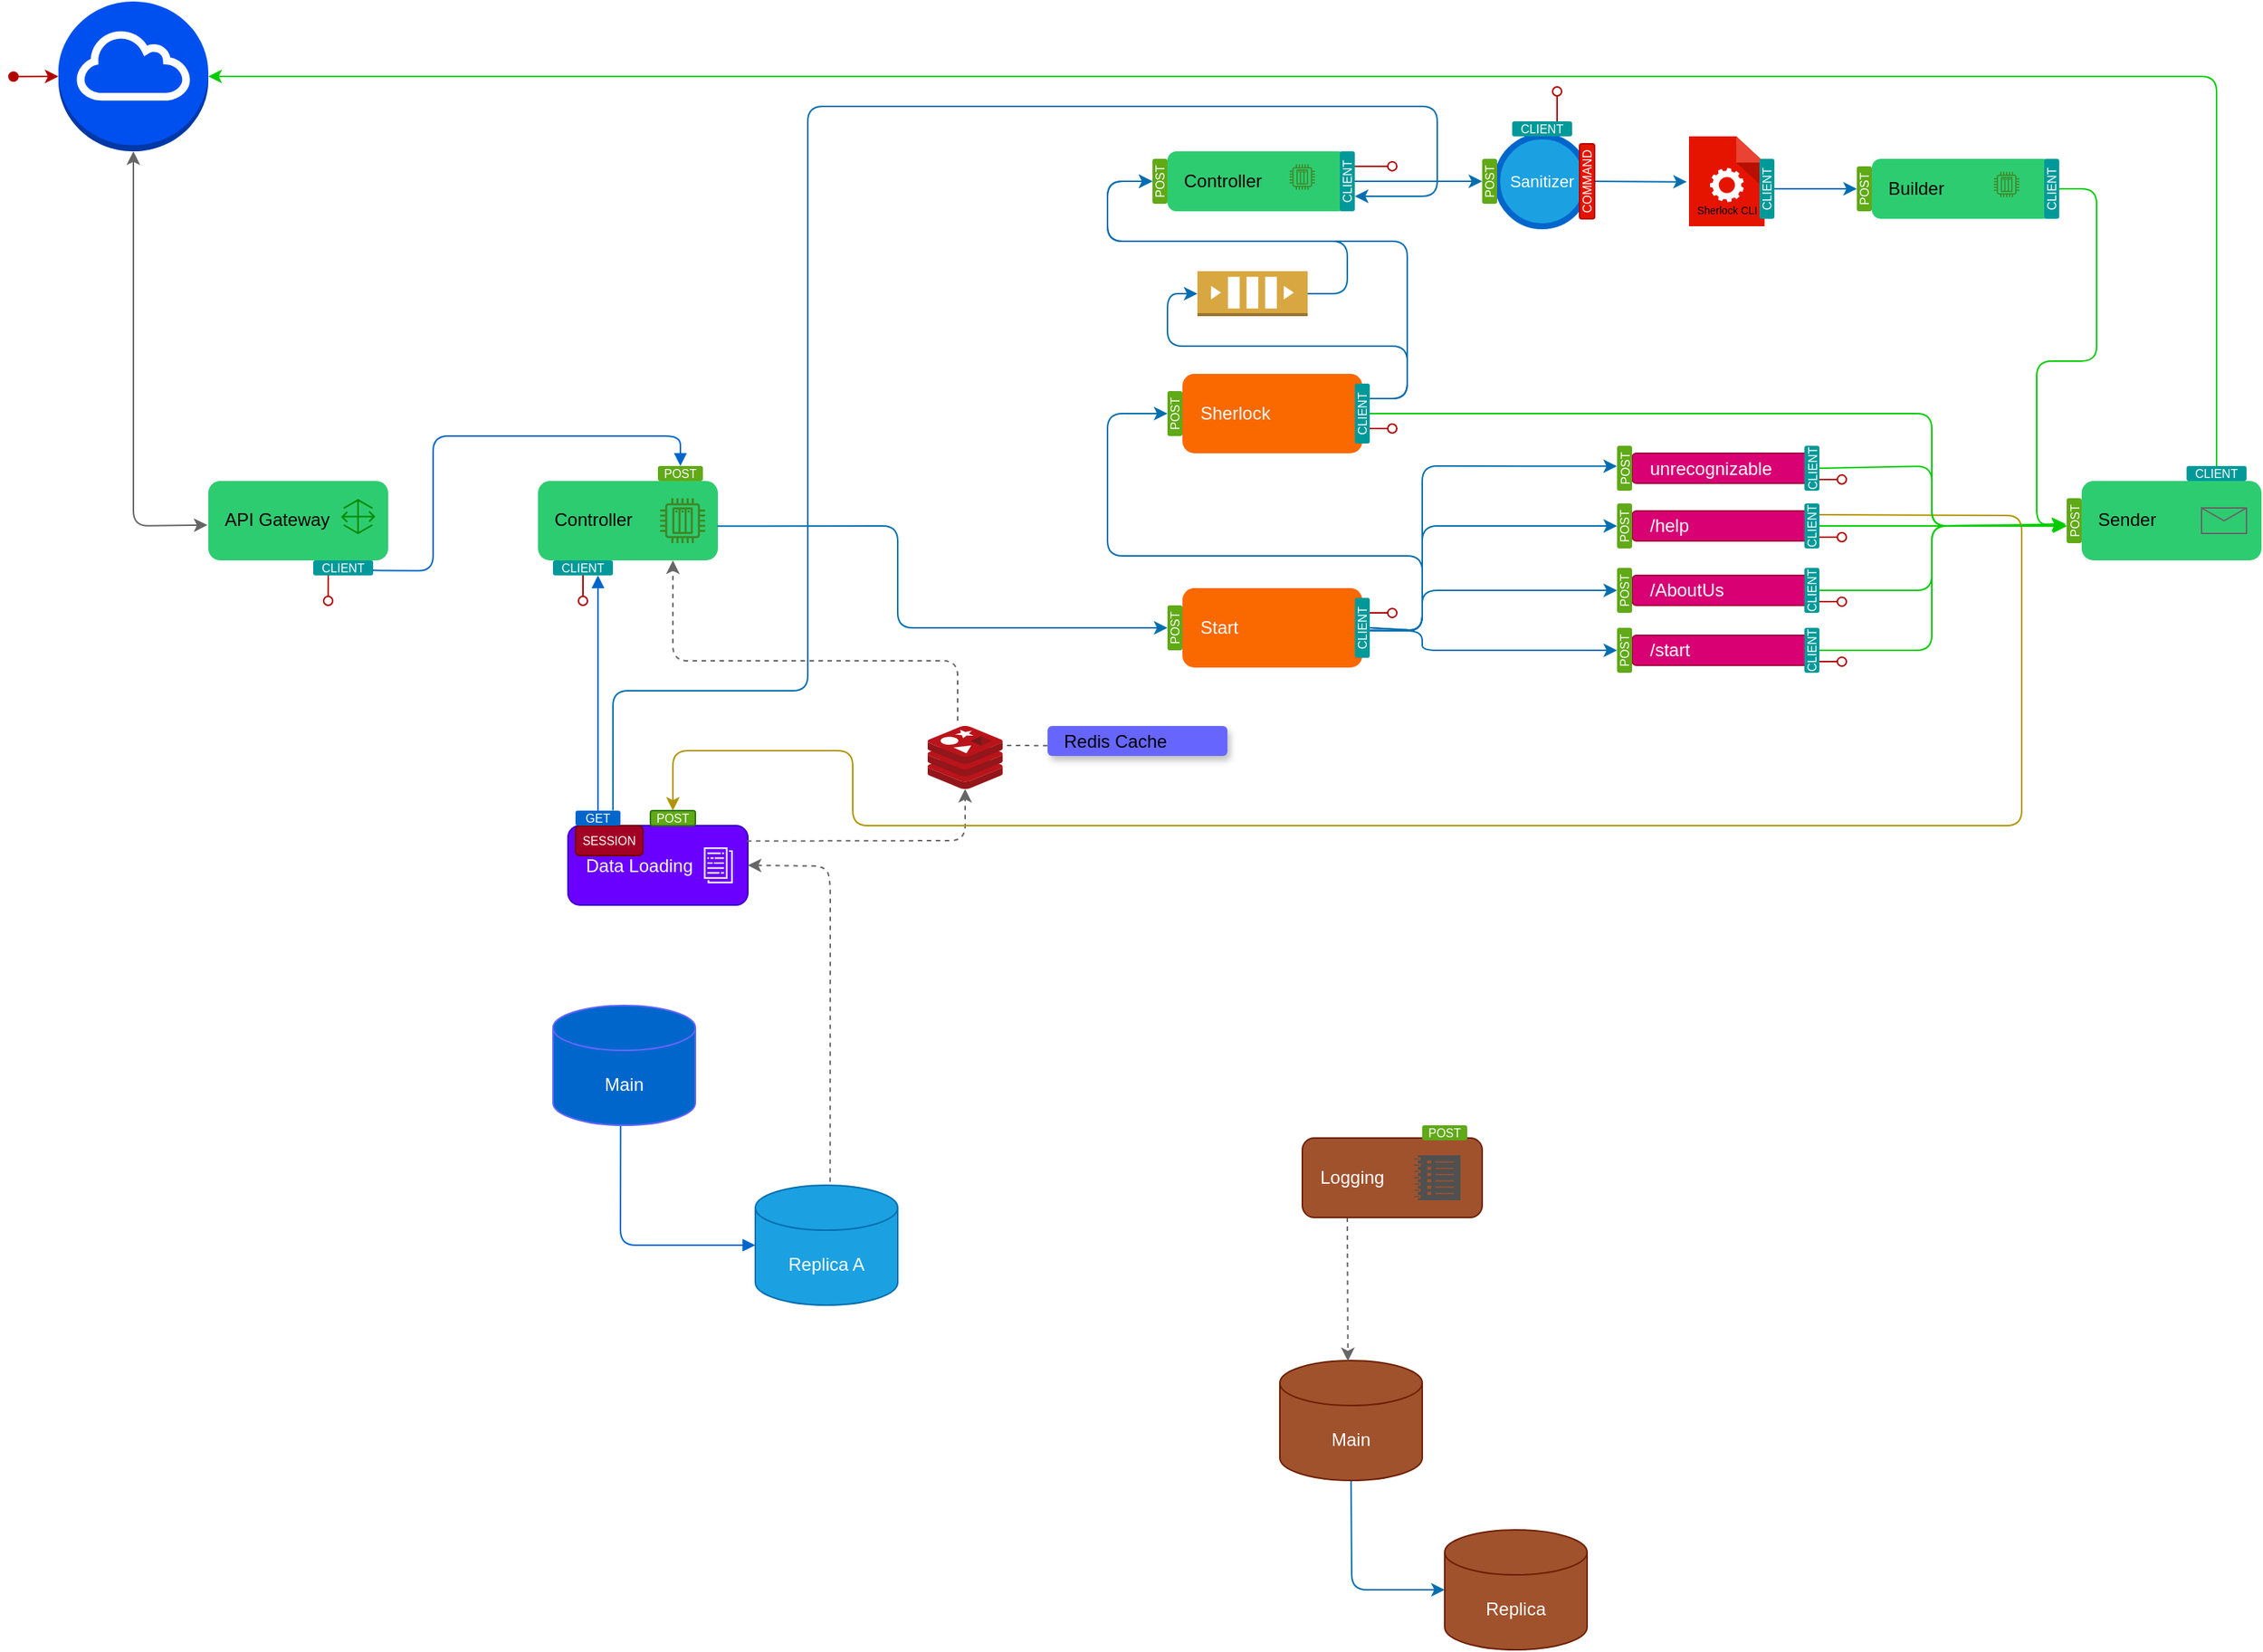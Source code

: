 <mxfile>
    <diagram id="sNHQUe1SK0V82_0eaNel" name="Página-1">
        <mxGraphModel dx="590" dy="426" grid="1" gridSize="10" guides="1" tooltips="1" connect="1" arrows="1" fold="1" page="1" pageScale="1" pageWidth="2336" pageHeight="1654" background="none" math="0" shadow="0">
            <root>
                <mxCell id="0"/>
                <mxCell id="1" parent="0"/>
                <mxCell id="20" style="edgeStyle=none;html=1;exitX=0.5;exitY=1;exitDx=0;exitDy=0;exitPerimeter=0;entryX=-0.005;entryY=0.555;entryDx=0;entryDy=0;strokeColor=#666666;endArrow=classic;endFill=1;entryPerimeter=0;startArrow=classic;startFill=1;" parent="1" source="3" target="12" edge="1">
                    <mxGeometry relative="1" as="geometry">
                        <Array as="points">
                            <mxPoint x="130" y="400"/>
                        </Array>
                    </mxGeometry>
                </mxCell>
                <mxCell id="234" style="edgeStyle=none;html=1;exitX=0;exitY=0.5;exitDx=0;exitDy=0;exitPerimeter=0;strokeColor=#B20000;fontSize=11;startArrow=classic;startFill=1;endArrow=oval;endFill=1;fillColor=#e51400;" parent="1" source="3" edge="1">
                    <mxGeometry relative="1" as="geometry">
                        <mxPoint x="50" y="100.116" as="targetPoint"/>
                    </mxGeometry>
                </mxCell>
                <mxCell id="3" value="" style="outlineConnect=0;dashed=0;verticalLabelPosition=bottom;verticalAlign=top;align=center;html=1;shape=mxgraph.aws3.internet_gateway;fillColor=#0050ef;fontColor=#ffffff;strokeColor=#6666FF;" parent="1" vertex="1">
                    <mxGeometry x="80" y="50" width="100" height="100" as="geometry"/>
                </mxCell>
                <mxCell id="18" value="" style="group" parent="1" vertex="1" connectable="0">
                    <mxGeometry x="180" y="370" width="120" height="53" as="geometry"/>
                </mxCell>
                <mxCell id="12" value="" style="rounded=1;whiteSpace=wrap;html=1;strokeColor=none;fillColor=#2ECC71;shadow=0;" parent="18" vertex="1">
                    <mxGeometry width="120" height="53" as="geometry"/>
                </mxCell>
                <mxCell id="13" value="API Gateway" style="text;html=1;strokeColor=none;fillColor=none;align=left;verticalAlign=middle;whiteSpace=wrap;rounded=0;" parent="18" vertex="1">
                    <mxGeometry x="9" y="16.023" width="79" height="20.953" as="geometry"/>
                </mxCell>
                <mxCell id="17" value="" style="sketch=0;outlineConnect=0;fontColor=#ffffff;fillColor=#008a00;strokeColor=#005700;dashed=0;verticalLabelPosition=bottom;verticalAlign=top;align=center;html=1;fontSize=12;fontStyle=0;aspect=fixed;pointerEvents=1;shape=mxgraph.aws4.gateway;rounded=1;shadow=0;" parent="18" vertex="1">
                    <mxGeometry x="88.55" y="12.017" width="22.9" height="23.5" as="geometry"/>
                </mxCell>
                <mxCell id="22" style="edgeStyle=none;html=1;exitX=0.5;exitY=1;exitDx=0;exitDy=0;entryX=0.875;entryY=0;entryDx=0;entryDy=0;entryPerimeter=0;strokeColor=#666666;fontSize=8;startArrow=none;startFill=0;endArrow=none;endFill=0;" parent="1" target="12" edge="1">
                    <mxGeometry relative="1" as="geometry">
                        <mxPoint x="285" y="370" as="sourcePoint"/>
                    </mxGeometry>
                </mxCell>
                <mxCell id="187" style="edgeStyle=none;html=1;exitX=0.25;exitY=1;exitDx=0;exitDy=0;fontSize=7;fillColor=#e51400;strokeColor=#B20000;endArrow=oval;endFill=0;" parent="1" source="36" edge="1">
                    <mxGeometry relative="1" as="geometry">
                        <mxPoint x="259.977" y="450" as="targetPoint"/>
                    </mxGeometry>
                </mxCell>
                <mxCell id="36" value="CLIENT" style="rounded=1;whiteSpace=wrap;html=1;shadow=0;strokeColor=none;fontSize=8;fillColor=#009999;fontColor=#ffffff;" parent="1" vertex="1">
                    <mxGeometry x="250" y="423" width="40" height="10" as="geometry"/>
                </mxCell>
                <mxCell id="49" value="" style="group" parent="1" vertex="1" connectable="0">
                    <mxGeometry x="400" y="370" width="120" height="53" as="geometry"/>
                </mxCell>
                <mxCell id="50" value="" style="rounded=1;whiteSpace=wrap;html=1;strokeColor=none;fillColor=#2ECC71;shadow=0;" parent="49" vertex="1">
                    <mxGeometry width="120" height="53" as="geometry"/>
                </mxCell>
                <mxCell id="51" value="Controller" style="text;html=1;strokeColor=none;fillColor=none;align=left;verticalAlign=middle;whiteSpace=wrap;rounded=0;" parent="49" vertex="1">
                    <mxGeometry x="9" y="16.023" width="79" height="20.953" as="geometry"/>
                </mxCell>
                <mxCell id="55" value="" style="sketch=0;outlineConnect=0;fontColor=#232F3E;gradientColor=none;fillColor=#3F8624;strokeColor=none;dashed=0;verticalLabelPosition=bottom;verticalAlign=top;align=center;html=1;fontSize=12;fontStyle=0;aspect=fixed;pointerEvents=1;shape=mxgraph.aws4.iot_thing_plc;rounded=1;shadow=0;" parent="49" vertex="1">
                    <mxGeometry x="81.45" y="11.5" width="30" height="30" as="geometry"/>
                </mxCell>
                <mxCell id="53" value="POST" style="rounded=1;whiteSpace=wrap;html=1;shadow=0;strokeColor=none;fontSize=8;fillColor=#60a917;fontColor=#ffffff;" parent="1" vertex="1">
                    <mxGeometry x="480" y="360" width="30" height="10" as="geometry"/>
                </mxCell>
                <mxCell id="134" style="edgeStyle=none;html=1;entryX=0.75;entryY=1;entryDx=0;entryDy=0;dashed=1;strokeColor=#666666;startArrow=none;startFill=0;endArrow=classic;endFill=1;" parent="1" target="50" edge="1">
                    <mxGeometry relative="1" as="geometry">
                        <Array as="points">
                            <mxPoint x="680" y="520"/>
                            <mxPoint x="680" y="490"/>
                            <mxPoint x="490" y="490"/>
                        </Array>
                        <mxPoint x="680" y="530" as="sourcePoint"/>
                    </mxGeometry>
                </mxCell>
                <mxCell id="57" value="" style="sketch=0;aspect=fixed;html=1;points=[];align=center;image;fontSize=12;image=img/lib/mscae/Cache_Redis_Product.svg;rounded=1;shadow=0;strokeColor=#6666FF;fontColor=#FFFFFF;fillColor=#009999;" parent="1" vertex="1">
                    <mxGeometry x="660" y="533.5" width="50" height="42" as="geometry"/>
                </mxCell>
                <mxCell id="58" value="" style="group" parent="1" vertex="1" connectable="0">
                    <mxGeometry x="740" y="533.5" width="120" height="20" as="geometry"/>
                </mxCell>
                <mxCell id="59" value="" style="rounded=1;whiteSpace=wrap;html=1;strokeColor=none;fillColor=#6666FF;shadow=1;" parent="58" vertex="1">
                    <mxGeometry width="120" height="20" as="geometry"/>
                </mxCell>
                <mxCell id="60" value="Redis Cache" style="text;html=1;strokeColor=none;fillColor=none;align=left;verticalAlign=middle;whiteSpace=wrap;rounded=0;" parent="58" vertex="1">
                    <mxGeometry x="9" y="6.047" width="79" height="7.907" as="geometry"/>
                </mxCell>
                <mxCell id="63" style="edgeStyle=none;html=1;exitX=-0.001;exitY=0.657;exitDx=0;exitDy=0;entryX=1.005;entryY=0.309;entryDx=0;entryDy=0;entryPerimeter=0;strokeColor=#666666;fontSize=12;fontColor=#FFFFFF;startArrow=none;startFill=0;endArrow=none;endFill=0;dashed=1;exitPerimeter=0;" parent="1" source="59" target="57" edge="1">
                    <mxGeometry relative="1" as="geometry">
                        <Array as="points">
                            <mxPoint x="720" y="546.5"/>
                        </Array>
                    </mxGeometry>
                </mxCell>
                <mxCell id="73" value="" style="group" parent="1" vertex="1" connectable="0">
                    <mxGeometry x="420" y="600" width="120" height="53" as="geometry"/>
                </mxCell>
                <mxCell id="72" value="Data Loading" style="rounded=1;whiteSpace=wrap;html=1;shadow=0;strokeColor=#3700CC;fontSize=12;fontColor=#ffffff;fillColor=#6a00ff;align=left;spacingLeft=10;" parent="73" vertex="1">
                    <mxGeometry width="120" height="53" as="geometry"/>
                </mxCell>
                <mxCell id="65" value="" style="sketch=0;outlineConnect=0;fillColor=#eeeeee;strokeColor=#36393d;dashed=0;verticalLabelPosition=bottom;verticalAlign=top;align=center;html=1;fontSize=12;fontStyle=0;aspect=fixed;pointerEvents=1;shape=mxgraph.aws4.data_set;rounded=1;shadow=0;" parent="73" vertex="1">
                    <mxGeometry x="90.62" y="14.5" width="19.38" height="24" as="geometry"/>
                </mxCell>
                <mxCell id="76" value="SESSION" style="rounded=1;whiteSpace=wrap;html=1;shadow=0;strokeColor=#6F0000;fontSize=8;fillColor=#a20025;fontColor=#ffffff;" parent="73" vertex="1">
                    <mxGeometry x="5" width="45" height="20" as="geometry"/>
                </mxCell>
                <mxCell id="75" value="GET" style="rounded=1;whiteSpace=wrap;html=1;shadow=0;strokeColor=none;fontSize=8;fillColor=#0066CC;fontColor=#ffffff;" parent="1" vertex="1">
                    <mxGeometry x="425" y="590" width="30" height="10" as="geometry"/>
                </mxCell>
                <mxCell id="78" style="edgeStyle=none;html=1;exitX=0.75;exitY=1;exitDx=0;exitDy=0;entryX=0.5;entryY=0;entryDx=0;entryDy=0;strokeColor=#0066CC;fontSize=12;fontColor=#FFFFFF;startArrow=block;startFill=1;endArrow=none;endFill=0;" parent="1" source="77" target="75" edge="1">
                    <mxGeometry relative="1" as="geometry">
                        <Array as="points">
                            <mxPoint x="440" y="480"/>
                        </Array>
                    </mxGeometry>
                </mxCell>
                <mxCell id="77" value="CLIENT" style="rounded=1;whiteSpace=wrap;html=1;shadow=0;strokeColor=none;fontSize=8;fillColor=#009999;fontColor=#ffffff;" parent="1" vertex="1">
                    <mxGeometry x="410" y="423" width="40" height="10" as="geometry"/>
                </mxCell>
                <mxCell id="83" style="edgeStyle=none;html=1;exitX=0.475;exitY=0.988;exitDx=0;exitDy=0;exitPerimeter=0;entryX=0;entryY=0.5;entryDx=0;entryDy=0;entryPerimeter=0;strokeColor=#0066CC;fontSize=12;fontColor=#FFFFFF;startArrow=none;startFill=0;endArrow=block;endFill=1;" parent="1" source="79" target="80" edge="1">
                    <mxGeometry relative="1" as="geometry">
                        <Array as="points">
                            <mxPoint x="455" y="880"/>
                        </Array>
                    </mxGeometry>
                </mxCell>
                <mxCell id="79" value="Main" style="shape=cylinder3;whiteSpace=wrap;html=1;boundedLbl=1;backgroundOutline=1;size=15;rounded=1;shadow=0;strokeColor=#6666FF;fontSize=12;fontColor=#FFFFFF;fillColor=#0066CC;" parent="1" vertex="1">
                    <mxGeometry x="410" y="720" width="95" height="80" as="geometry"/>
                </mxCell>
                <mxCell id="80" value="Replica A" style="shape=cylinder3;whiteSpace=wrap;html=1;boundedLbl=1;backgroundOutline=1;size=15;rounded=1;shadow=0;strokeColor=#006EAF;fontSize=12;fontColor=#ffffff;fillColor=#1ba1e2;" parent="1" vertex="1">
                    <mxGeometry x="545" y="840" width="95" height="80" as="geometry"/>
                </mxCell>
                <mxCell id="82" style="edgeStyle=none;html=1;exitX=1;exitY=0.5;exitDx=0;exitDy=0;entryX=0.525;entryY=-0.002;entryDx=0;entryDy=0;entryPerimeter=0;strokeColor=#666666;fontSize=12;fontColor=#FFFFFF;startArrow=classic;startFill=1;endArrow=none;endFill=0;dashed=1;" parent="1" source="72" target="80" edge="1">
                    <mxGeometry relative="1" as="geometry">
                        <mxPoint x="595.55" y="589.94" as="sourcePoint"/>
                        <mxPoint x="595" y="203.062" as="targetPoint"/>
                        <Array as="points">
                            <mxPoint x="593" y="627"/>
                            <mxPoint x="595" y="640"/>
                        </Array>
                    </mxGeometry>
                </mxCell>
                <mxCell id="84" value="Start" style="rounded=1;whiteSpace=wrap;html=1;shadow=0;strokeColor=none;fontSize=12;fillColor=#fa6800;fontColor=#FFFFFF;align=left;spacingLeft=10;" parent="1" vertex="1">
                    <mxGeometry x="830" y="441.5" width="120" height="53" as="geometry"/>
                </mxCell>
                <mxCell id="85" value="Sherlock" style="rounded=1;whiteSpace=wrap;html=1;shadow=0;strokeColor=none;fontSize=12;fillColor=#fa6800;fontColor=#FFFFFF;align=left;spacingLeft=10;" parent="1" vertex="1">
                    <mxGeometry x="830" y="298.5" width="120" height="53" as="geometry"/>
                </mxCell>
                <mxCell id="87" value="POST" style="rounded=1;whiteSpace=wrap;html=1;shadow=0;strokeColor=none;fontSize=8;fillColor=#60a917;fontColor=#ffffff;rotation=-90;" parent="1" vertex="1">
                    <mxGeometry x="810" y="463" width="30" height="10" as="geometry"/>
                </mxCell>
                <mxCell id="88" value="POST" style="rounded=1;whiteSpace=wrap;html=1;shadow=0;strokeColor=none;fontSize=8;fillColor=#60a917;fontColor=#ffffff;rotation=-90;" parent="1" vertex="1">
                    <mxGeometry x="810" y="320" width="30" height="10" as="geometry"/>
                </mxCell>
                <mxCell id="108" style="edgeStyle=none;html=1;exitX=0.988;exitY=0.668;exitDx=0;exitDy=0;strokeColor=#0066CC;fontSize=12;fontColor=#FFFFFF;startArrow=none;startFill=0;endArrow=block;endFill=1;exitPerimeter=0;entryX=0.5;entryY=0;entryDx=0;entryDy=0;" parent="1" source="36" target="53" edge="1">
                    <mxGeometry relative="1" as="geometry">
                        <Array as="points">
                            <mxPoint x="330" y="430"/>
                            <mxPoint x="330" y="340"/>
                            <mxPoint x="420" y="340"/>
                            <mxPoint x="495" y="340"/>
                        </Array>
                        <mxPoint x="440" y="443" as="sourcePoint"/>
                        <mxPoint x="500" y="340" as="targetPoint"/>
                    </mxGeometry>
                </mxCell>
                <mxCell id="129" style="edgeStyle=none;html=1;exitX=0.5;exitY=1;exitDx=0;exitDy=0;exitPerimeter=0;entryX=0;entryY=0.5;entryDx=0;entryDy=0;entryPerimeter=0;strokeColor=#006EAF;startArrow=none;startFill=0;endArrow=classic;endFill=1;fillColor=#1ba1e2;" parent="1" source="110" target="127" edge="1">
                    <mxGeometry relative="1" as="geometry">
                        <Array as="points">
                            <mxPoint x="943" y="1110"/>
                        </Array>
                    </mxGeometry>
                </mxCell>
                <mxCell id="110" value="Main" style="shape=cylinder3;whiteSpace=wrap;html=1;boundedLbl=1;backgroundOutline=1;size=15;rounded=1;shadow=0;strokeColor=#6D1F00;fontSize=12;fontColor=#ffffff;fillColor=#a0522d;" parent="1" vertex="1">
                    <mxGeometry x="895" y="957" width="95" height="80" as="geometry"/>
                </mxCell>
                <mxCell id="128" style="edgeStyle=none;html=1;exitX=0.25;exitY=1;exitDx=0;exitDy=0;entryX=0.478;entryY=0.005;entryDx=0;entryDy=0;entryPerimeter=0;startArrow=none;startFill=0;endArrow=classic;endFill=1;dashed=1;strokeColor=#666666;" parent="1" source="120" target="110" edge="1">
                    <mxGeometry relative="1" as="geometry"/>
                </mxCell>
                <mxCell id="120" value="Logging" style="rounded=1;whiteSpace=wrap;html=1;shadow=0;strokeColor=#6D1F00;fontSize=12;fillColor=#a0522d;fontColor=#ffffff;align=left;spacingLeft=10;" parent="1" vertex="1">
                    <mxGeometry x="910" y="808.5" width="120" height="53" as="geometry"/>
                </mxCell>
                <mxCell id="123" value="" style="sketch=0;pointerEvents=1;shadow=0;dashed=0;html=1;strokeColor=none;labelPosition=center;verticalLabelPosition=bottom;verticalAlign=top;align=center;fillColor=#505050;shape=mxgraph.mscae.oms.log_management" parent="1" vertex="1">
                    <mxGeometry x="984.5" y="820" width="31" height="30" as="geometry"/>
                </mxCell>
                <mxCell id="125" value="POST" style="rounded=1;whiteSpace=wrap;html=1;shadow=0;strokeColor=none;fontSize=8;fillColor=#60a917;fontColor=#ffffff;" parent="1" vertex="1">
                    <mxGeometry x="990" y="800" width="30" height="10" as="geometry"/>
                </mxCell>
                <mxCell id="127" value="Replica" style="shape=cylinder3;whiteSpace=wrap;html=1;boundedLbl=1;backgroundOutline=1;size=15;rounded=1;shadow=0;strokeColor=#6D1F00;fontSize=12;fontColor=#ffffff;fillColor=#a0522d;" parent="1" vertex="1">
                    <mxGeometry x="1005" y="1070" width="95" height="80" as="geometry"/>
                </mxCell>
                <mxCell id="133" style="edgeStyle=none;html=1;exitX=0.995;exitY=0.194;exitDx=0;exitDy=0;entryX=0.5;entryY=1;entryDx=0;entryDy=0;entryPerimeter=0;exitPerimeter=0;dashed=1;strokeColor=#666666;" parent="1" source="72" target="57" edge="1">
                    <mxGeometry relative="1" as="geometry">
                        <Array as="points">
                            <mxPoint x="685" y="610"/>
                        </Array>
                    </mxGeometry>
                </mxCell>
                <mxCell id="137" style="edgeStyle=none;html=1;exitX=0.997;exitY=0.569;exitDx=0;exitDy=0;entryX=0.5;entryY=0;entryDx=0;entryDy=0;strokeColor=#006EAF;startArrow=none;startFill=0;endArrow=classic;endFill=1;exitPerimeter=0;fillColor=#1ba1e2;" parent="1" source="50" target="87" edge="1">
                    <mxGeometry relative="1" as="geometry">
                        <Array as="points">
                            <mxPoint x="640" y="400"/>
                            <mxPoint x="640" y="468"/>
                        </Array>
                    </mxGeometry>
                </mxCell>
                <mxCell id="150" style="edgeStyle=none;html=1;exitX=0.455;exitY=0.99;exitDx=0;exitDy=0;entryX=0.5;entryY=0;entryDx=0;entryDy=0;strokeColor=#006EAF;startArrow=none;startFill=0;endArrow=classic;endFill=1;exitPerimeter=0;fillColor=#1ba1e2;" parent="1" source="140" target="149" edge="1">
                    <mxGeometry relative="1" as="geometry">
                        <Array as="points">
                            <mxPoint x="990" y="470"/>
                            <mxPoint x="990" y="400"/>
                        </Array>
                    </mxGeometry>
                </mxCell>
                <mxCell id="152" style="edgeStyle=none;html=1;exitX=0.455;exitY=0.982;exitDx=0;exitDy=0;entryX=0.5;entryY=0;entryDx=0;entryDy=0;strokeColor=#006EAF;startArrow=none;startFill=0;endArrow=classic;endFill=1;exitPerimeter=0;fillColor=#1ba1e2;" parent="1" source="140" target="147" edge="1">
                    <mxGeometry relative="1" as="geometry">
                        <Array as="points">
                            <mxPoint x="990" y="470"/>
                            <mxPoint x="990" y="443"/>
                        </Array>
                    </mxGeometry>
                </mxCell>
                <mxCell id="153" style="edgeStyle=none;html=1;exitX=0.454;exitY=0.977;exitDx=0;exitDy=0;entryX=0.5;entryY=0;entryDx=0;entryDy=0;strokeColor=#006EAF;startArrow=none;startFill=0;endArrow=classic;endFill=1;exitPerimeter=0;fillColor=#1ba1e2;" parent="1" source="140" target="145" edge="1">
                    <mxGeometry relative="1" as="geometry">
                        <Array as="points">
                            <mxPoint x="990" y="470"/>
                            <mxPoint x="990" y="483"/>
                        </Array>
                    </mxGeometry>
                </mxCell>
                <mxCell id="176" style="edgeStyle=none;html=1;exitX=0.5;exitY=1;exitDx=0;exitDy=0;entryX=0.545;entryY=-0.009;entryDx=0;entryDy=0;strokeColor=#006EAF;startArrow=none;startFill=0;endArrow=classic;endFill=1;entryPerimeter=0;fillColor=#1ba1e2;" parent="1" source="140" target="174" edge="1">
                    <mxGeometry relative="1" as="geometry">
                        <Array as="points">
                            <mxPoint x="990" y="470"/>
                            <mxPoint x="990" y="360"/>
                        </Array>
                    </mxGeometry>
                </mxCell>
                <mxCell id="189" style="edgeStyle=none;html=1;exitX=0.75;exitY=1;exitDx=0;exitDy=0;fontSize=7;endArrow=oval;endFill=0;fillColor=#e51400;strokeColor=#B20000;" parent="1" source="140" edge="1">
                    <mxGeometry relative="1" as="geometry">
                        <mxPoint x="970" y="458.077" as="targetPoint"/>
                    </mxGeometry>
                </mxCell>
                <mxCell id="235" style="edgeStyle=none;html=1;exitX=0.5;exitY=1;exitDx=0;exitDy=0;entryX=0.5;entryY=0;entryDx=0;entryDy=0;fillColor=#1ba1e2;strokeColor=#006EAF;" edge="1" parent="1" source="140" target="88">
                    <mxGeometry relative="1" as="geometry">
                        <Array as="points">
                            <mxPoint x="990" y="470"/>
                            <mxPoint x="990" y="420"/>
                            <mxPoint x="780" y="420"/>
                            <mxPoint x="780" y="325"/>
                        </Array>
                    </mxGeometry>
                </mxCell>
                <mxCell id="140" value="CLIENT" style="rounded=1;whiteSpace=wrap;html=1;shadow=0;strokeColor=none;fontSize=8;fillColor=#009999;fontColor=#ffffff;rotation=-90;" parent="1" vertex="1">
                    <mxGeometry x="930" y="463" width="40" height="10" as="geometry"/>
                </mxCell>
                <mxCell id="144" value="/start" style="rounded=1;whiteSpace=wrap;html=1;shadow=0;strokeColor=#A50040;fontSize=12;fillColor=#d80073;fontColor=#ffffff;align=left;spacingLeft=10;" parent="1" vertex="1">
                    <mxGeometry x="1130" y="473" width="120" height="20" as="geometry"/>
                </mxCell>
                <mxCell id="145" value="POST" style="rounded=1;whiteSpace=wrap;html=1;shadow=0;strokeColor=none;fontSize=8;fillColor=#60a917;fontColor=#ffffff;rotation=-90;" parent="1" vertex="1">
                    <mxGeometry x="1110" y="478" width="30" height="10" as="geometry"/>
                </mxCell>
                <mxCell id="146" value="/AboutUs" style="rounded=1;whiteSpace=wrap;html=1;shadow=0;strokeColor=#A50040;fontSize=12;fillColor=#d80073;fontColor=#ffffff;align=left;spacingLeft=10;" parent="1" vertex="1">
                    <mxGeometry x="1130" y="433" width="120" height="20" as="geometry"/>
                </mxCell>
                <mxCell id="147" value="POST" style="rounded=1;whiteSpace=wrap;html=1;shadow=0;strokeColor=none;fontSize=8;fillColor=#60a917;fontColor=#ffffff;rotation=-90;" parent="1" vertex="1">
                    <mxGeometry x="1110" y="438" width="30" height="10" as="geometry"/>
                </mxCell>
                <mxCell id="148" value="/help" style="rounded=1;whiteSpace=wrap;html=1;shadow=0;strokeColor=#A50040;fontSize=12;fillColor=#d80073;fontColor=#ffffff;align=left;spacingLeft=10;" parent="1" vertex="1">
                    <mxGeometry x="1130" y="390" width="120" height="20" as="geometry"/>
                </mxCell>
                <mxCell id="149" value="POST" style="rounded=1;whiteSpace=wrap;html=1;shadow=0;strokeColor=none;fontSize=8;fillColor=#60a917;fontColor=#ffffff;rotation=-90;" parent="1" vertex="1">
                    <mxGeometry x="1110" y="395" width="30" height="10" as="geometry"/>
                </mxCell>
                <mxCell id="156" value="" style="group" parent="1" vertex="1" connectable="0">
                    <mxGeometry x="1430" y="370" width="120" height="53" as="geometry"/>
                </mxCell>
                <mxCell id="157" value="" style="rounded=1;whiteSpace=wrap;html=1;strokeColor=none;fillColor=#2ECC71;shadow=0;" parent="156" vertex="1">
                    <mxGeometry width="120" height="53" as="geometry"/>
                </mxCell>
                <mxCell id="158" value="Sender" style="text;html=1;strokeColor=none;fillColor=none;align=left;verticalAlign=middle;whiteSpace=wrap;rounded=0;" parent="156" vertex="1">
                    <mxGeometry x="9" y="16.023" width="79" height="20.953" as="geometry"/>
                </mxCell>
                <mxCell id="160" value="" style="shape=message;html=1;html=1;outlineConnect=0;labelPosition=center;verticalLabelPosition=bottom;align=center;verticalAlign=top;strokeColor=#666666;fillColor=#2ECC71;" parent="156" vertex="1">
                    <mxGeometry x="80" y="18" width="30" height="17" as="geometry"/>
                </mxCell>
                <mxCell id="163" value="CLIENT" style="rounded=1;whiteSpace=wrap;html=1;shadow=0;strokeColor=none;fontSize=8;fillColor=#009999;fontColor=#ffffff;rotation=0;" parent="156" vertex="1">
                    <mxGeometry x="70" y="-10" width="40" height="10" as="geometry"/>
                </mxCell>
                <mxCell id="161" value="POST" style="rounded=1;whiteSpace=wrap;html=1;shadow=0;strokeColor=none;fontSize=8;fillColor=#60a917;fontColor=#ffffff;rotation=-90;" parent="1" vertex="1">
                    <mxGeometry x="1410" y="391.5" width="30" height="10" as="geometry"/>
                </mxCell>
                <mxCell id="164" style="edgeStyle=none;html=1;exitX=0.5;exitY=0;exitDx=0;exitDy=0;strokeColor=#00CC00;startArrow=none;startFill=0;endArrow=classic;endFill=1;entryX=1;entryY=0.5;entryDx=0;entryDy=0;entryPerimeter=0;fillColor=#008a00;" parent="1" source="163" target="3" edge="1">
                    <mxGeometry relative="1" as="geometry">
                        <mxPoint x="1230" y="100" as="targetPoint"/>
                        <Array as="points">
                            <mxPoint x="1520" y="100"/>
                        </Array>
                    </mxGeometry>
                </mxCell>
                <mxCell id="170" style="edgeStyle=none;html=1;exitX=0.5;exitY=1;exitDx=0;exitDy=0;entryX=0.399;entryY=-0.085;entryDx=0;entryDy=0;strokeColor=#00CC00;startArrow=none;startFill=0;endArrow=classic;endFill=1;entryPerimeter=0;" parent="1" source="166" target="161" edge="1">
                    <mxGeometry relative="1" as="geometry">
                        <Array as="points">
                            <mxPoint x="1330" y="483"/>
                            <mxPoint x="1330" y="400"/>
                        </Array>
                    </mxGeometry>
                </mxCell>
                <mxCell id="192" style="edgeStyle=none;html=1;exitX=0.25;exitY=1;exitDx=0;exitDy=0;fontSize=7;endArrow=oval;endFill=0;fillColor=#e51400;strokeColor=#B20000;" parent="1" source="166" edge="1">
                    <mxGeometry relative="1" as="geometry">
                        <mxPoint x="1270" y="490.577" as="targetPoint"/>
                    </mxGeometry>
                </mxCell>
                <mxCell id="166" value="CLIENT" style="rounded=1;whiteSpace=wrap;html=1;shadow=0;strokeColor=none;fontSize=8;fillColor=#009999;fontColor=#ffffff;rotation=-90;" parent="1" vertex="1">
                    <mxGeometry x="1235" y="478" width="30" height="10" as="geometry"/>
                </mxCell>
                <mxCell id="171" style="edgeStyle=none;html=1;exitX=0.5;exitY=1;exitDx=0;exitDy=0;entryX=0.422;entryY=-0.053;entryDx=0;entryDy=0;entryPerimeter=0;strokeColor=#00CC00;startArrow=none;startFill=0;endArrow=classic;endFill=1;" parent="1" source="167" target="161" edge="1">
                    <mxGeometry relative="1" as="geometry">
                        <Array as="points">
                            <mxPoint x="1330" y="443"/>
                            <mxPoint x="1330" y="400"/>
                        </Array>
                    </mxGeometry>
                </mxCell>
                <mxCell id="193" style="edgeStyle=none;html=1;exitX=0.25;exitY=1;exitDx=0;exitDy=0;fontSize=7;endArrow=oval;endFill=0;fillColor=#e51400;strokeColor=#B20000;" parent="1" source="167" edge="1">
                    <mxGeometry relative="1" as="geometry">
                        <mxPoint x="1270" y="450.577" as="targetPoint"/>
                    </mxGeometry>
                </mxCell>
                <mxCell id="167" value="CLIENT" style="rounded=1;whiteSpace=wrap;html=1;shadow=0;strokeColor=none;fontSize=8;fillColor=#009999;fontColor=#ffffff;rotation=-90;" parent="1" vertex="1">
                    <mxGeometry x="1235" y="438" width="30" height="10" as="geometry"/>
                </mxCell>
                <mxCell id="172" style="edgeStyle=none;html=1;exitX=0.5;exitY=1;exitDx=0;exitDy=0;strokeColor=#00CC00;startArrow=none;startFill=0;endArrow=classic;endFill=1;" parent="1" source="168" edge="1">
                    <mxGeometry relative="1" as="geometry">
                        <mxPoint x="1420" y="400.101" as="targetPoint"/>
                    </mxGeometry>
                </mxCell>
                <mxCell id="177" style="edgeStyle=none;html=1;exitX=0.75;exitY=1;exitDx=0;exitDy=0;entryX=0.5;entryY=0;entryDx=0;entryDy=0;fillColor=#e3c800;strokeColor=#B09500;" parent="1" source="168" target="178" edge="1">
                    <mxGeometry relative="1" as="geometry">
                        <mxPoint x="1420" y="500" as="targetPoint"/>
                        <Array as="points">
                            <mxPoint x="1390" y="393"/>
                            <mxPoint x="1390" y="600"/>
                            <mxPoint x="610" y="600"/>
                            <mxPoint x="610" y="550"/>
                            <mxPoint x="490" y="550"/>
                        </Array>
                    </mxGeometry>
                </mxCell>
                <mxCell id="194" style="edgeStyle=none;html=1;exitX=0.25;exitY=1;exitDx=0;exitDy=0;fontSize=7;endArrow=oval;endFill=0;fillColor=#e51400;strokeColor=#B20000;" parent="1" source="168" edge="1">
                    <mxGeometry relative="1" as="geometry">
                        <mxPoint x="1270" y="407.5" as="targetPoint"/>
                    </mxGeometry>
                </mxCell>
                <mxCell id="168" value="CLIENT" style="rounded=1;whiteSpace=wrap;html=1;shadow=0;strokeColor=none;fontSize=8;fillColor=#009999;fontColor=#ffffff;rotation=-90;" parent="1" vertex="1">
                    <mxGeometry x="1235" y="395" width="30" height="10" as="geometry"/>
                </mxCell>
                <mxCell id="173" value="unrecognizable" style="rounded=1;whiteSpace=wrap;html=1;shadow=0;strokeColor=#A50040;fontSize=12;fillColor=#d80073;fontColor=#ffffff;align=left;spacingLeft=10;" parent="1" vertex="1">
                    <mxGeometry x="1130" y="351.5" width="120" height="20" as="geometry"/>
                </mxCell>
                <mxCell id="174" value="POST" style="rounded=1;whiteSpace=wrap;html=1;shadow=0;strokeColor=none;fontSize=8;fillColor=#60a917;fontColor=#ffffff;rotation=-90;" parent="1" vertex="1">
                    <mxGeometry x="1110" y="356.5" width="30" height="10" as="geometry"/>
                </mxCell>
                <mxCell id="195" style="edgeStyle=none;html=1;exitX=0.25;exitY=1;exitDx=0;exitDy=0;fontSize=7;endArrow=oval;endFill=0;fillColor=#e51400;strokeColor=#B20000;" parent="1" source="175" edge="1">
                    <mxGeometry relative="1" as="geometry">
                        <mxPoint x="1270" y="369.038" as="targetPoint"/>
                    </mxGeometry>
                </mxCell>
                <mxCell id="196" style="edgeStyle=none;html=1;exitX=0.5;exitY=1;exitDx=0;exitDy=0;fontSize=7;endArrow=classic;endFill=1;fillColor=#60a917;strokeColor=#00CC00;" parent="1" source="175" edge="1">
                    <mxGeometry relative="1" as="geometry">
                        <mxPoint x="1420.0" y="400" as="targetPoint"/>
                        <Array as="points">
                            <mxPoint x="1330" y="360"/>
                            <mxPoint x="1330" y="400"/>
                        </Array>
                    </mxGeometry>
                </mxCell>
                <mxCell id="175" value="CLIENT" style="rounded=1;whiteSpace=wrap;html=1;shadow=0;strokeColor=none;fontSize=8;fillColor=#009999;fontColor=#ffffff;rotation=-90;" parent="1" vertex="1">
                    <mxGeometry x="1235" y="356.5" width="30" height="10" as="geometry"/>
                </mxCell>
                <mxCell id="178" value="POST" style="rounded=1;whiteSpace=wrap;html=1;shadow=0;strokeColor=#2D7600;fontSize=8;fillColor=#60a917;fontColor=#ffffff;" parent="1" vertex="1">
                    <mxGeometry x="475" y="590" width="30" height="10" as="geometry"/>
                </mxCell>
                <mxCell id="219" style="edgeStyle=none;html=1;exitX=1;exitY=0.5;exitDx=0;exitDy=0;exitPerimeter=0;entryX=0.5;entryY=0;entryDx=0;entryDy=0;strokeColor=#006EAF;fontSize=11;endArrow=classic;endFill=1;fillColor=#1ba1e2;" parent="1" source="185" target="214" edge="1">
                    <mxGeometry relative="1" as="geometry">
                        <Array as="points">
                            <mxPoint x="940" y="245"/>
                            <mxPoint x="940" y="210"/>
                            <mxPoint x="780" y="210"/>
                            <mxPoint x="780" y="170"/>
                        </Array>
                    </mxGeometry>
                </mxCell>
                <mxCell id="185" value="" style="outlineConnect=0;dashed=0;verticalLabelPosition=bottom;verticalAlign=top;align=center;html=1;shape=mxgraph.aws3.queue;fillColor=#D9A741;gradientColor=none;fontSize=7;" parent="1" vertex="1">
                    <mxGeometry x="840" y="230" width="73.5" height="30" as="geometry"/>
                </mxCell>
                <mxCell id="199" style="edgeStyle=none;html=1;exitX=0.25;exitY=1;exitDx=0;exitDy=0;strokeColor=#B20000;fontSize=11;endArrow=oval;endFill=0;fillColor=#e51400;" parent="1" source="186" edge="1">
                    <mxGeometry relative="1" as="geometry">
                        <mxPoint x="970" y="335" as="targetPoint"/>
                    </mxGeometry>
                </mxCell>
                <mxCell id="204" style="edgeStyle=none;html=1;exitX=0.5;exitY=1;exitDx=0;exitDy=0;strokeColor=#00CC00;fontSize=11;endArrow=classic;endFill=1;" parent="1" source="186" edge="1">
                    <mxGeometry relative="1" as="geometry">
                        <mxPoint x="1420" y="400" as="targetPoint"/>
                        <Array as="points">
                            <mxPoint x="1330" y="325"/>
                            <mxPoint x="1330" y="400"/>
                        </Array>
                    </mxGeometry>
                </mxCell>
                <mxCell id="217" style="edgeStyle=none;html=1;exitX=0.75;exitY=1;exitDx=0;exitDy=0;entryX=0.5;entryY=0;entryDx=0;entryDy=0;strokeColor=#006EAF;fontSize=11;endArrow=classic;endFill=1;fillColor=#1ba1e2;" parent="1" source="186" target="214" edge="1">
                    <mxGeometry relative="1" as="geometry">
                        <Array as="points">
                            <mxPoint x="980" y="315"/>
                            <mxPoint x="980" y="210"/>
                            <mxPoint x="780" y="210"/>
                            <mxPoint x="780" y="170"/>
                        </Array>
                    </mxGeometry>
                </mxCell>
                <mxCell id="218" style="edgeStyle=none;html=1;exitX=0.75;exitY=1;exitDx=0;exitDy=0;entryX=0;entryY=0.5;entryDx=0;entryDy=0;entryPerimeter=0;strokeColor=#006EAF;fontSize=11;endArrow=classic;endFill=1;fillColor=#1ba1e2;" parent="1" source="186" target="185" edge="1">
                    <mxGeometry relative="1" as="geometry">
                        <Array as="points">
                            <mxPoint x="980" y="315"/>
                            <mxPoint x="980" y="280"/>
                            <mxPoint x="820" y="280"/>
                            <mxPoint x="820" y="245"/>
                        </Array>
                    </mxGeometry>
                </mxCell>
                <mxCell id="186" value="CLIENT" style="rounded=1;whiteSpace=wrap;html=1;shadow=0;strokeColor=none;fontSize=8;fillColor=#009999;fontColor=#ffffff;rotation=-90;" parent="1" vertex="1">
                    <mxGeometry x="930" y="320" width="40" height="10" as="geometry"/>
                </mxCell>
                <mxCell id="188" style="edgeStyle=none;html=1;exitX=0.5;exitY=1;exitDx=0;exitDy=0;fontSize=7;fillColor=#e51400;strokeColor=#B20000;endArrow=oval;endFill=0;" parent="1" source="77" edge="1">
                    <mxGeometry relative="1" as="geometry">
                        <mxPoint x="430" y="450" as="targetPoint"/>
                        <mxPoint x="429.91" y="436" as="sourcePoint"/>
                    </mxGeometry>
                </mxCell>
                <mxCell id="197" value="Sanitizer" style="ellipse;whiteSpace=wrap;html=1;aspect=fixed;fontSize=11;fillColor=#1ba1e2;fontColor=#ffffff;strokeColor=#0066CC;strokeWidth=4;" parent="1" vertex="1">
                    <mxGeometry x="1040" y="140" width="60" height="60" as="geometry"/>
                </mxCell>
                <mxCell id="198" value="" style="group" parent="1" vertex="1" connectable="0">
                    <mxGeometry x="1168" y="140" width="72" height="60" as="geometry"/>
                </mxCell>
                <mxCell id="181" value="" style="sketch=0;html=1;aspect=fixed;strokeColor=none;shadow=0;align=center;verticalAlign=top;fillColor=#e51400;shape=mxgraph.gcp2.process;fontColor=#ffffff;" parent="198" vertex="1">
                    <mxGeometry width="50.4" height="60" as="geometry"/>
                </mxCell>
                <mxCell id="183" value="Sherlock CLI" style="text;html=1;align=center;verticalAlign=middle;resizable=0;points=[];autosize=1;strokeColor=none;fillColor=none;fontSize=7;" parent="198" vertex="1">
                    <mxGeometry x="-4.6" y="40" width="60" height="20" as="geometry"/>
                </mxCell>
                <mxCell id="222" value="CLIENT" style="rounded=1;whiteSpace=wrap;html=1;shadow=0;strokeColor=none;fontSize=8;fillColor=#009999;fontColor=#ffffff;rotation=-90;" parent="198" vertex="1">
                    <mxGeometry x="32" y="30" width="40" height="10" as="geometry"/>
                </mxCell>
                <mxCell id="201" value="POST" style="rounded=1;whiteSpace=wrap;html=1;shadow=0;strokeColor=none;fontSize=8;fillColor=#60a917;fontColor=#ffffff;rotation=-90;" parent="1" vertex="1">
                    <mxGeometry x="1020" y="165" width="30" height="10" as="geometry"/>
                </mxCell>
                <mxCell id="207" style="edgeStyle=none;html=1;exitX=0.75;exitY=0;exitDx=0;exitDy=0;strokeColor=#B20000;fontSize=11;endArrow=oval;endFill=0;fillColor=#e51400;" parent="1" source="205" edge="1">
                    <mxGeometry relative="1" as="geometry">
                        <mxPoint x="1080" y="110" as="targetPoint"/>
                    </mxGeometry>
                </mxCell>
                <mxCell id="205" value="CLIENT" style="rounded=1;whiteSpace=wrap;html=1;shadow=0;strokeColor=none;fontSize=8;fillColor=#009999;fontColor=#ffffff;rotation=0;" parent="1" vertex="1">
                    <mxGeometry x="1050" y="130" width="40" height="10" as="geometry"/>
                </mxCell>
                <mxCell id="208" style="edgeStyle=none;html=1;exitX=0.5;exitY=1;exitDx=0;exitDy=0;entryX=-0.029;entryY=0.506;entryDx=0;entryDy=0;entryPerimeter=0;strokeColor=#006EAF;fontSize=11;endArrow=classic;endFill=1;fillColor=#1ba1e2;" parent="1" source="206" target="181" edge="1">
                    <mxGeometry relative="1" as="geometry"/>
                </mxCell>
                <mxCell id="206" value="COMMAND" style="rounded=1;whiteSpace=wrap;html=1;shadow=0;strokeColor=#B20000;fontSize=8;fillColor=#e51400;fontColor=#ffffff;rotation=-90;" parent="1" vertex="1">
                    <mxGeometry x="1075" y="165" width="50" height="10" as="geometry"/>
                </mxCell>
                <mxCell id="209" value="" style="group" parent="1" vertex="1" connectable="0">
                    <mxGeometry x="820" y="150" width="120" height="40" as="geometry"/>
                </mxCell>
                <mxCell id="210" value="" style="rounded=1;whiteSpace=wrap;html=1;strokeColor=none;fillColor=#2ECC71;shadow=0;" parent="209" vertex="1">
                    <mxGeometry width="120" height="40" as="geometry"/>
                </mxCell>
                <mxCell id="211" value="Controller" style="text;html=1;strokeColor=none;fillColor=none;align=left;verticalAlign=middle;whiteSpace=wrap;rounded=0;" parent="209" vertex="1">
                    <mxGeometry x="9" y="12.093" width="79" height="15.814" as="geometry"/>
                </mxCell>
                <mxCell id="212" value="" style="sketch=0;outlineConnect=0;fontColor=#232F3E;gradientColor=none;fillColor=#3F8624;strokeColor=none;dashed=0;verticalLabelPosition=bottom;verticalAlign=top;align=center;html=1;fontSize=12;fontStyle=0;aspect=fixed;pointerEvents=1;shape=mxgraph.aws4.iot_thing_plc;rounded=1;shadow=0;" parent="209" vertex="1">
                    <mxGeometry x="81.45" y="8.679" width="16.981" height="16.981" as="geometry"/>
                </mxCell>
                <mxCell id="214" value="POST" style="rounded=1;whiteSpace=wrap;html=1;shadow=0;strokeColor=none;fontSize=8;fillColor=#60a917;fontColor=#ffffff;rotation=-90;" parent="1" vertex="1">
                    <mxGeometry x="800" y="165" width="30" height="10" as="geometry"/>
                </mxCell>
                <mxCell id="220" style="edgeStyle=none;html=1;exitX=0.5;exitY=1;exitDx=0;exitDy=0;entryX=0.5;entryY=0;entryDx=0;entryDy=0;strokeColor=#006EAF;fontSize=11;endArrow=classic;endFill=1;fillColor=#1ba1e2;" parent="1" source="216" target="201" edge="1">
                    <mxGeometry relative="1" as="geometry"/>
                </mxCell>
                <mxCell id="221" style="edgeStyle=none;html=1;exitX=0.75;exitY=1;exitDx=0;exitDy=0;strokeColor=#B20000;fontSize=11;endArrow=oval;endFill=0;fillColor=#e51400;" parent="1" source="216" edge="1">
                    <mxGeometry relative="1" as="geometry">
                        <mxPoint x="970.0" y="159.941" as="targetPoint"/>
                    </mxGeometry>
                </mxCell>
                <mxCell id="231" style="edgeStyle=none;html=1;exitX=0.25;exitY=1;exitDx=0;exitDy=0;entryX=0.834;entryY=-0.026;entryDx=0;entryDy=0;strokeColor=#006EAF;fontSize=11;endArrow=none;endFill=0;entryPerimeter=0;fillColor=#1ba1e2;startArrow=classic;startFill=1;" parent="1" source="216" target="75" edge="1">
                    <mxGeometry relative="1" as="geometry">
                        <Array as="points">
                            <mxPoint x="1000" y="180"/>
                            <mxPoint x="1000" y="120"/>
                            <mxPoint x="580" y="120"/>
                            <mxPoint x="580" y="510"/>
                            <mxPoint x="450" y="510"/>
                        </Array>
                    </mxGeometry>
                </mxCell>
                <mxCell id="216" value="CLIENT" style="rounded=1;whiteSpace=wrap;html=1;shadow=0;strokeColor=none;fontSize=8;fillColor=#009999;fontColor=#ffffff;rotation=-90;" parent="1" vertex="1">
                    <mxGeometry x="920" y="165" width="40" height="10" as="geometry"/>
                </mxCell>
                <mxCell id="223" value="" style="group" parent="1" vertex="1" connectable="0">
                    <mxGeometry x="1290" y="155" width="120" height="40" as="geometry"/>
                </mxCell>
                <mxCell id="224" value="" style="rounded=1;whiteSpace=wrap;html=1;strokeColor=none;fillColor=#2ECC71;shadow=0;" parent="223" vertex="1">
                    <mxGeometry width="120" height="40" as="geometry"/>
                </mxCell>
                <mxCell id="225" value="Builder" style="text;html=1;strokeColor=none;fillColor=none;align=left;verticalAlign=middle;whiteSpace=wrap;rounded=0;" parent="223" vertex="1">
                    <mxGeometry x="9" y="12.093" width="79" height="15.814" as="geometry"/>
                </mxCell>
                <mxCell id="226" value="" style="sketch=0;outlineConnect=0;fontColor=#232F3E;gradientColor=none;fillColor=#3F8624;strokeColor=none;dashed=0;verticalLabelPosition=bottom;verticalAlign=top;align=center;html=1;fontSize=12;fontStyle=0;aspect=fixed;pointerEvents=1;shape=mxgraph.aws4.iot_thing_plc;rounded=1;shadow=0;" parent="223" vertex="1">
                    <mxGeometry x="81.45" y="8.679" width="16.981" height="16.981" as="geometry"/>
                </mxCell>
                <mxCell id="227" value="POST" style="rounded=1;whiteSpace=wrap;html=1;shadow=0;strokeColor=none;fontSize=8;fillColor=#60a917;fontColor=#ffffff;rotation=-90;" parent="1" vertex="1">
                    <mxGeometry x="1270" y="170" width="30" height="10" as="geometry"/>
                </mxCell>
                <mxCell id="228" style="edgeStyle=none;html=1;exitX=0.5;exitY=1;exitDx=0;exitDy=0;strokeColor=#006EAF;fontSize=11;endArrow=classic;endFill=1;fillColor=#1ba1e2;" parent="1" source="222" target="227" edge="1">
                    <mxGeometry relative="1" as="geometry"/>
                </mxCell>
                <mxCell id="230" style="edgeStyle=none;html=1;exitX=0.5;exitY=1;exitDx=0;exitDy=0;entryX=0.429;entryY=-0.094;entryDx=0;entryDy=0;entryPerimeter=0;strokeColor=#00CC00;fontSize=11;endArrow=classic;endFill=1;" parent="1" source="229" target="161" edge="1">
                    <mxGeometry relative="1" as="geometry">
                        <Array as="points">
                            <mxPoint x="1440" y="175"/>
                            <mxPoint x="1440" y="290"/>
                            <mxPoint x="1400" y="290"/>
                            <mxPoint x="1400" y="399"/>
                        </Array>
                    </mxGeometry>
                </mxCell>
                <mxCell id="229" value="CLIENT" style="rounded=1;whiteSpace=wrap;html=1;shadow=0;strokeColor=none;fontSize=8;fillColor=#009999;fontColor=#ffffff;rotation=-90;" parent="1" vertex="1">
                    <mxGeometry x="1390" y="170" width="40" height="10" as="geometry"/>
                </mxCell>
            </root>
        </mxGraphModel>
    </diagram>
</mxfile>